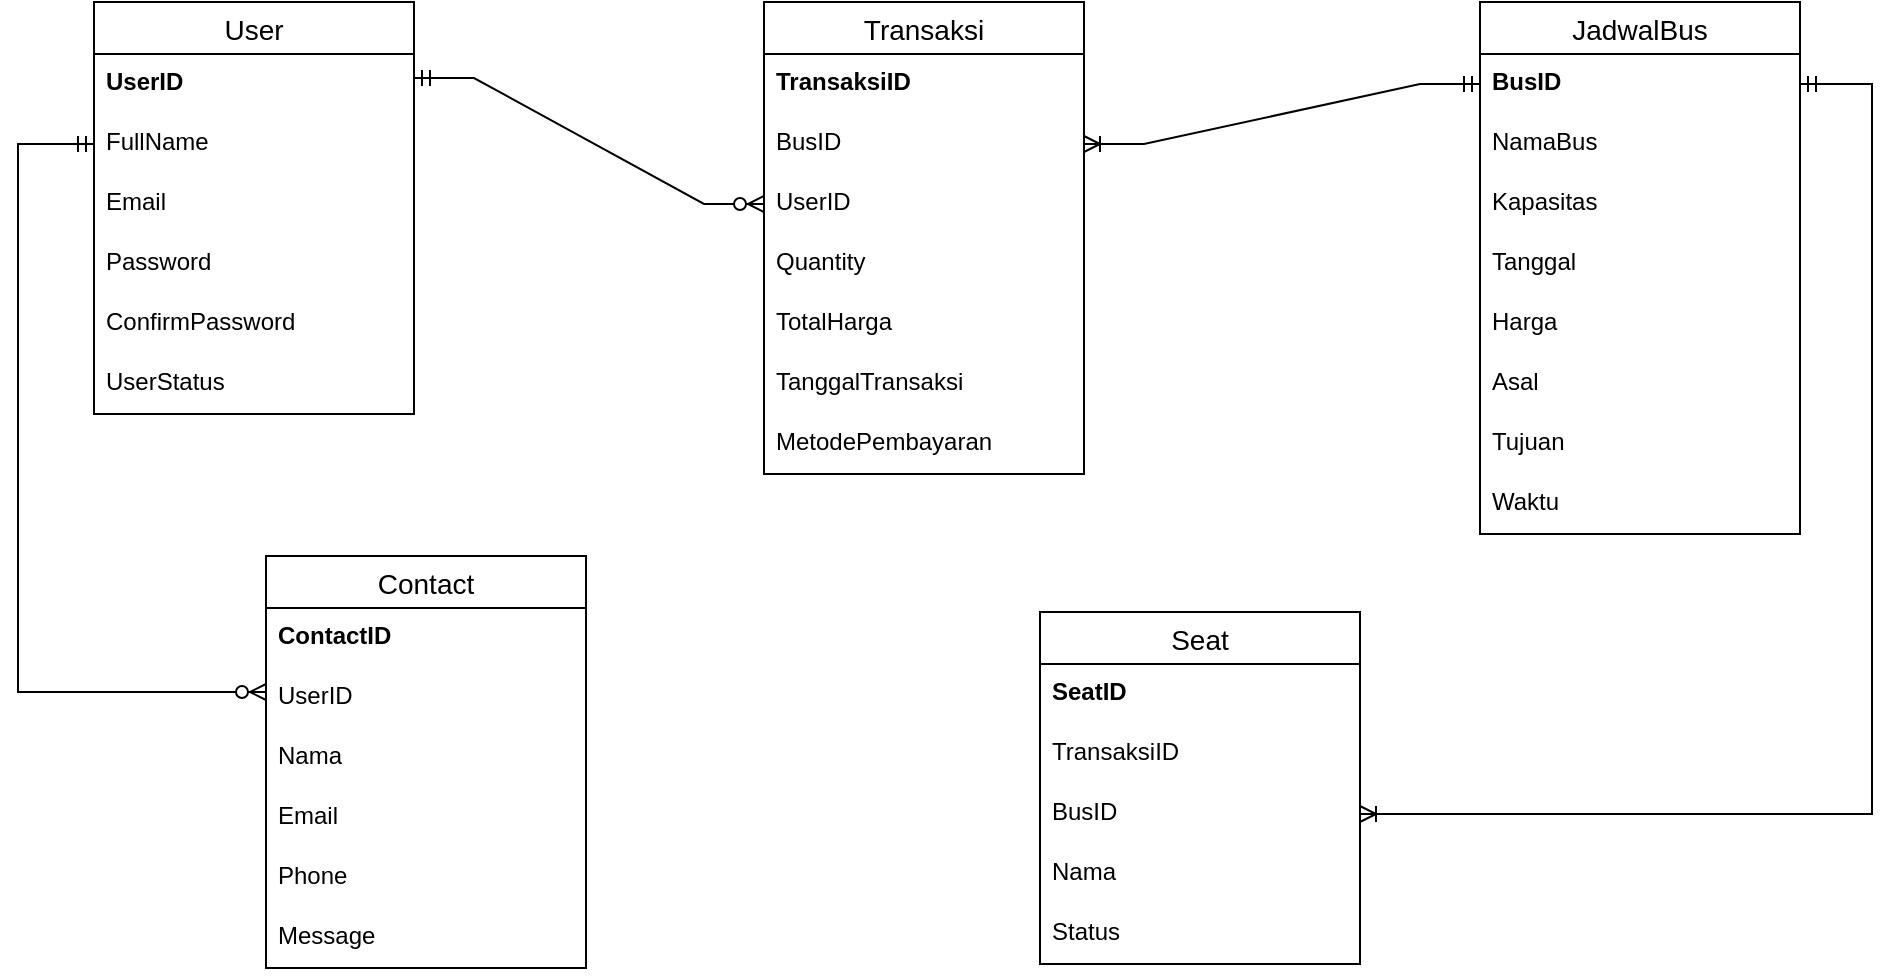 <mxfile version="17.4.2" type="device"><diagram id="YKHhDmk08bmuXcLWuIQM" name="Page-1"><mxGraphModel dx="1586" dy="1390" grid="0" gridSize="10" guides="1" tooltips="1" connect="1" arrows="1" fold="1" page="0" pageScale="1" pageWidth="827" pageHeight="1169" math="0" shadow="0"><root><mxCell id="0"/><mxCell id="1" parent="0"/><mxCell id="lmwjx1MKyH4sl7jgzBQX-1" value="User" style="swimlane;fontStyle=0;childLayout=stackLayout;horizontal=1;startSize=26;horizontalStack=0;resizeParent=1;resizeParentMax=0;resizeLast=0;collapsible=1;marginBottom=0;align=center;fontSize=14;" vertex="1" parent="1"><mxGeometry x="-6" y="-422" width="160" height="206" as="geometry"/></mxCell><mxCell id="lmwjx1MKyH4sl7jgzBQX-2" value="UserID" style="text;strokeColor=none;fillColor=none;spacingLeft=4;spacingRight=4;overflow=hidden;rotatable=0;points=[[0,0.5],[1,0.5]];portConstraint=eastwest;fontSize=12;fontStyle=1" vertex="1" parent="lmwjx1MKyH4sl7jgzBQX-1"><mxGeometry y="26" width="160" height="30" as="geometry"/></mxCell><mxCell id="lmwjx1MKyH4sl7jgzBQX-3" value="FullName" style="text;strokeColor=none;fillColor=none;spacingLeft=4;spacingRight=4;overflow=hidden;rotatable=0;points=[[0,0.5],[1,0.5]];portConstraint=eastwest;fontSize=12;" vertex="1" parent="lmwjx1MKyH4sl7jgzBQX-1"><mxGeometry y="56" width="160" height="30" as="geometry"/></mxCell><mxCell id="lmwjx1MKyH4sl7jgzBQX-4" value="Email" style="text;strokeColor=none;fillColor=none;spacingLeft=4;spacingRight=4;overflow=hidden;rotatable=0;points=[[0,0.5],[1,0.5]];portConstraint=eastwest;fontSize=12;" vertex="1" parent="lmwjx1MKyH4sl7jgzBQX-1"><mxGeometry y="86" width="160" height="30" as="geometry"/></mxCell><mxCell id="lmwjx1MKyH4sl7jgzBQX-9" value="Password" style="text;strokeColor=none;fillColor=none;spacingLeft=4;spacingRight=4;overflow=hidden;rotatable=0;points=[[0,0.5],[1,0.5]];portConstraint=eastwest;fontSize=12;" vertex="1" parent="lmwjx1MKyH4sl7jgzBQX-1"><mxGeometry y="116" width="160" height="30" as="geometry"/></mxCell><mxCell id="lmwjx1MKyH4sl7jgzBQX-10" value="ConfirmPassword" style="text;strokeColor=none;fillColor=none;spacingLeft=4;spacingRight=4;overflow=hidden;rotatable=0;points=[[0,0.5],[1,0.5]];portConstraint=eastwest;fontSize=12;" vertex="1" parent="lmwjx1MKyH4sl7jgzBQX-1"><mxGeometry y="146" width="160" height="30" as="geometry"/></mxCell><mxCell id="lmwjx1MKyH4sl7jgzBQX-11" value="UserStatus" style="text;strokeColor=none;fillColor=none;spacingLeft=4;spacingRight=4;overflow=hidden;rotatable=0;points=[[0,0.5],[1,0.5]];portConstraint=eastwest;fontSize=12;" vertex="1" parent="lmwjx1MKyH4sl7jgzBQX-1"><mxGeometry y="176" width="160" height="30" as="geometry"/></mxCell><mxCell id="lmwjx1MKyH4sl7jgzBQX-12" value="JadwalBus" style="swimlane;fontStyle=0;childLayout=stackLayout;horizontal=1;startSize=26;horizontalStack=0;resizeParent=1;resizeParentMax=0;resizeLast=0;collapsible=1;marginBottom=0;align=center;fontSize=14;" vertex="1" parent="1"><mxGeometry x="687" y="-422" width="160" height="266" as="geometry"/></mxCell><mxCell id="lmwjx1MKyH4sl7jgzBQX-13" value="BusID" style="text;strokeColor=none;fillColor=none;spacingLeft=4;spacingRight=4;overflow=hidden;rotatable=0;points=[[0,0.5],[1,0.5]];portConstraint=eastwest;fontSize=12;fontStyle=1" vertex="1" parent="lmwjx1MKyH4sl7jgzBQX-12"><mxGeometry y="26" width="160" height="30" as="geometry"/></mxCell><mxCell id="lmwjx1MKyH4sl7jgzBQX-14" value="NamaBus" style="text;strokeColor=none;fillColor=none;spacingLeft=4;spacingRight=4;overflow=hidden;rotatable=0;points=[[0,0.5],[1,0.5]];portConstraint=eastwest;fontSize=12;" vertex="1" parent="lmwjx1MKyH4sl7jgzBQX-12"><mxGeometry y="56" width="160" height="30" as="geometry"/></mxCell><mxCell id="lmwjx1MKyH4sl7jgzBQX-15" value="Kapasitas" style="text;strokeColor=none;fillColor=none;spacingLeft=4;spacingRight=4;overflow=hidden;rotatable=0;points=[[0,0.5],[1,0.5]];portConstraint=eastwest;fontSize=12;" vertex="1" parent="lmwjx1MKyH4sl7jgzBQX-12"><mxGeometry y="86" width="160" height="30" as="geometry"/></mxCell><mxCell id="lmwjx1MKyH4sl7jgzBQX-16" value="Tanggal" style="text;strokeColor=none;fillColor=none;spacingLeft=4;spacingRight=4;overflow=hidden;rotatable=0;points=[[0,0.5],[1,0.5]];portConstraint=eastwest;fontSize=12;" vertex="1" parent="lmwjx1MKyH4sl7jgzBQX-12"><mxGeometry y="116" width="160" height="30" as="geometry"/></mxCell><mxCell id="lmwjx1MKyH4sl7jgzBQX-17" value="Harga" style="text;strokeColor=none;fillColor=none;spacingLeft=4;spacingRight=4;overflow=hidden;rotatable=0;points=[[0,0.5],[1,0.5]];portConstraint=eastwest;fontSize=12;" vertex="1" parent="lmwjx1MKyH4sl7jgzBQX-12"><mxGeometry y="146" width="160" height="30" as="geometry"/></mxCell><mxCell id="lmwjx1MKyH4sl7jgzBQX-18" value="Asal" style="text;strokeColor=none;fillColor=none;spacingLeft=4;spacingRight=4;overflow=hidden;rotatable=0;points=[[0,0.5],[1,0.5]];portConstraint=eastwest;fontSize=12;" vertex="1" parent="lmwjx1MKyH4sl7jgzBQX-12"><mxGeometry y="176" width="160" height="30" as="geometry"/></mxCell><mxCell id="lmwjx1MKyH4sl7jgzBQX-19" value="Tujuan" style="text;strokeColor=none;fillColor=none;spacingLeft=4;spacingRight=4;overflow=hidden;rotatable=0;points=[[0,0.5],[1,0.5]];portConstraint=eastwest;fontSize=12;" vertex="1" parent="lmwjx1MKyH4sl7jgzBQX-12"><mxGeometry y="206" width="160" height="30" as="geometry"/></mxCell><mxCell id="lmwjx1MKyH4sl7jgzBQX-20" value="Waktu" style="text;strokeColor=none;fillColor=none;spacingLeft=4;spacingRight=4;overflow=hidden;rotatable=0;points=[[0,0.5],[1,0.5]];portConstraint=eastwest;fontSize=12;" vertex="1" parent="lmwjx1MKyH4sl7jgzBQX-12"><mxGeometry y="236" width="160" height="30" as="geometry"/></mxCell><mxCell id="lmwjx1MKyH4sl7jgzBQX-23" value="Contact" style="swimlane;fontStyle=0;childLayout=stackLayout;horizontal=1;startSize=26;horizontalStack=0;resizeParent=1;resizeParentMax=0;resizeLast=0;collapsible=1;marginBottom=0;align=center;fontSize=14;" vertex="1" parent="1"><mxGeometry x="80" y="-145" width="160" height="206" as="geometry"/></mxCell><mxCell id="lmwjx1MKyH4sl7jgzBQX-24" value="ContactID" style="text;strokeColor=none;fillColor=none;spacingLeft=4;spacingRight=4;overflow=hidden;rotatable=0;points=[[0,0.5],[1,0.5]];portConstraint=eastwest;fontSize=12;fontStyle=1" vertex="1" parent="lmwjx1MKyH4sl7jgzBQX-23"><mxGeometry y="26" width="160" height="30" as="geometry"/></mxCell><mxCell id="lmwjx1MKyH4sl7jgzBQX-50" value="UserID" style="text;strokeColor=none;fillColor=none;spacingLeft=4;spacingRight=4;overflow=hidden;rotatable=0;points=[[0,0.5],[1,0.5]];portConstraint=eastwest;fontSize=12;fontStyle=0" vertex="1" parent="lmwjx1MKyH4sl7jgzBQX-23"><mxGeometry y="56" width="160" height="30" as="geometry"/></mxCell><mxCell id="lmwjx1MKyH4sl7jgzBQX-25" value="Nama" style="text;strokeColor=none;fillColor=none;spacingLeft=4;spacingRight=4;overflow=hidden;rotatable=0;points=[[0,0.5],[1,0.5]];portConstraint=eastwest;fontSize=12;" vertex="1" parent="lmwjx1MKyH4sl7jgzBQX-23"><mxGeometry y="86" width="160" height="30" as="geometry"/></mxCell><mxCell id="lmwjx1MKyH4sl7jgzBQX-26" value="Email" style="text;strokeColor=none;fillColor=none;spacingLeft=4;spacingRight=4;overflow=hidden;rotatable=0;points=[[0,0.5],[1,0.5]];portConstraint=eastwest;fontSize=12;" vertex="1" parent="lmwjx1MKyH4sl7jgzBQX-23"><mxGeometry y="116" width="160" height="30" as="geometry"/></mxCell><mxCell id="lmwjx1MKyH4sl7jgzBQX-27" value="Phone" style="text;strokeColor=none;fillColor=none;spacingLeft=4;spacingRight=4;overflow=hidden;rotatable=0;points=[[0,0.5],[1,0.5]];portConstraint=eastwest;fontSize=12;" vertex="1" parent="lmwjx1MKyH4sl7jgzBQX-23"><mxGeometry y="146" width="160" height="30" as="geometry"/></mxCell><mxCell id="lmwjx1MKyH4sl7jgzBQX-28" value="Message" style="text;strokeColor=none;fillColor=none;spacingLeft=4;spacingRight=4;overflow=hidden;rotatable=0;points=[[0,0.5],[1,0.5]];portConstraint=eastwest;fontSize=12;" vertex="1" parent="lmwjx1MKyH4sl7jgzBQX-23"><mxGeometry y="176" width="160" height="30" as="geometry"/></mxCell><mxCell id="lmwjx1MKyH4sl7jgzBQX-30" value="Transaksi" style="swimlane;fontStyle=0;childLayout=stackLayout;horizontal=1;startSize=26;horizontalStack=0;resizeParent=1;resizeParentMax=0;resizeLast=0;collapsible=1;marginBottom=0;align=center;fontSize=14;" vertex="1" parent="1"><mxGeometry x="329" y="-422" width="160" height="236" as="geometry"/></mxCell><mxCell id="lmwjx1MKyH4sl7jgzBQX-31" value="TransaksiID" style="text;strokeColor=none;fillColor=none;spacingLeft=4;spacingRight=4;overflow=hidden;rotatable=0;points=[[0,0.5],[1,0.5]];portConstraint=eastwest;fontSize=12;fontStyle=1" vertex="1" parent="lmwjx1MKyH4sl7jgzBQX-30"><mxGeometry y="26" width="160" height="30" as="geometry"/></mxCell><mxCell id="lmwjx1MKyH4sl7jgzBQX-32" value="BusID" style="text;strokeColor=none;fillColor=none;spacingLeft=4;spacingRight=4;overflow=hidden;rotatable=0;points=[[0,0.5],[1,0.5]];portConstraint=eastwest;fontSize=12;" vertex="1" parent="lmwjx1MKyH4sl7jgzBQX-30"><mxGeometry y="56" width="160" height="30" as="geometry"/></mxCell><mxCell id="lmwjx1MKyH4sl7jgzBQX-33" value="UserID" style="text;strokeColor=none;fillColor=none;spacingLeft=4;spacingRight=4;overflow=hidden;rotatable=0;points=[[0,0.5],[1,0.5]];portConstraint=eastwest;fontSize=12;" vertex="1" parent="lmwjx1MKyH4sl7jgzBQX-30"><mxGeometry y="86" width="160" height="30" as="geometry"/></mxCell><mxCell id="lmwjx1MKyH4sl7jgzBQX-34" value="Quantity" style="text;strokeColor=none;fillColor=none;spacingLeft=4;spacingRight=4;overflow=hidden;rotatable=0;points=[[0,0.5],[1,0.5]];portConstraint=eastwest;fontSize=12;" vertex="1" parent="lmwjx1MKyH4sl7jgzBQX-30"><mxGeometry y="116" width="160" height="30" as="geometry"/></mxCell><mxCell id="lmwjx1MKyH4sl7jgzBQX-35" value="TotalHarga" style="text;strokeColor=none;fillColor=none;spacingLeft=4;spacingRight=4;overflow=hidden;rotatable=0;points=[[0,0.5],[1,0.5]];portConstraint=eastwest;fontSize=12;" vertex="1" parent="lmwjx1MKyH4sl7jgzBQX-30"><mxGeometry y="146" width="160" height="30" as="geometry"/></mxCell><mxCell id="lmwjx1MKyH4sl7jgzBQX-36" value="TanggalTransaksi" style="text;strokeColor=none;fillColor=none;spacingLeft=4;spacingRight=4;overflow=hidden;rotatable=0;points=[[0,0.5],[1,0.5]];portConstraint=eastwest;fontSize=12;" vertex="1" parent="lmwjx1MKyH4sl7jgzBQX-30"><mxGeometry y="176" width="160" height="30" as="geometry"/></mxCell><mxCell id="lmwjx1MKyH4sl7jgzBQX-37" value="MetodePembayaran" style="text;strokeColor=none;fillColor=none;spacingLeft=4;spacingRight=4;overflow=hidden;rotatable=0;points=[[0,0.5],[1,0.5]];portConstraint=eastwest;fontSize=12;" vertex="1" parent="lmwjx1MKyH4sl7jgzBQX-30"><mxGeometry y="206" width="160" height="30" as="geometry"/></mxCell><mxCell id="lmwjx1MKyH4sl7jgzBQX-38" value="Seat" style="swimlane;fontStyle=0;childLayout=stackLayout;horizontal=1;startSize=26;horizontalStack=0;resizeParent=1;resizeParentMax=0;resizeLast=0;collapsible=1;marginBottom=0;align=center;fontSize=14;" vertex="1" parent="1"><mxGeometry x="467" y="-117" width="160" height="176" as="geometry"/></mxCell><mxCell id="lmwjx1MKyH4sl7jgzBQX-39" value="SeatID" style="text;strokeColor=none;fillColor=none;spacingLeft=4;spacingRight=4;overflow=hidden;rotatable=0;points=[[0,0.5],[1,0.5]];portConstraint=eastwest;fontSize=12;fontStyle=1" vertex="1" parent="lmwjx1MKyH4sl7jgzBQX-38"><mxGeometry y="26" width="160" height="30" as="geometry"/></mxCell><mxCell id="lmwjx1MKyH4sl7jgzBQX-52" value="TransaksiID" style="text;strokeColor=none;fillColor=none;spacingLeft=4;spacingRight=4;overflow=hidden;rotatable=0;points=[[0,0.5],[1,0.5]];portConstraint=eastwest;fontSize=12;fontStyle=0" vertex="1" parent="lmwjx1MKyH4sl7jgzBQX-38"><mxGeometry y="56" width="160" height="30" as="geometry"/></mxCell><mxCell id="lmwjx1MKyH4sl7jgzBQX-40" value="BusID" style="text;strokeColor=none;fillColor=none;spacingLeft=4;spacingRight=4;overflow=hidden;rotatable=0;points=[[0,0.5],[1,0.5]];portConstraint=eastwest;fontSize=12;" vertex="1" parent="lmwjx1MKyH4sl7jgzBQX-38"><mxGeometry y="86" width="160" height="30" as="geometry"/></mxCell><mxCell id="lmwjx1MKyH4sl7jgzBQX-41" value="Nama" style="text;strokeColor=none;fillColor=none;spacingLeft=4;spacingRight=4;overflow=hidden;rotatable=0;points=[[0,0.5],[1,0.5]];portConstraint=eastwest;fontSize=12;" vertex="1" parent="lmwjx1MKyH4sl7jgzBQX-38"><mxGeometry y="116" width="160" height="30" as="geometry"/></mxCell><mxCell id="lmwjx1MKyH4sl7jgzBQX-42" value="Status" style="text;strokeColor=none;fillColor=none;spacingLeft=4;spacingRight=4;overflow=hidden;rotatable=0;points=[[0,0.5],[1,0.5]];portConstraint=eastwest;fontSize=12;" vertex="1" parent="lmwjx1MKyH4sl7jgzBQX-38"><mxGeometry y="146" width="160" height="30" as="geometry"/></mxCell><mxCell id="lmwjx1MKyH4sl7jgzBQX-45" value="" style="edgeStyle=entityRelationEdgeStyle;fontSize=12;html=1;endArrow=ERzeroToMany;startArrow=ERmandOne;rounded=0;entryX=0;entryY=0.5;entryDx=0;entryDy=0;" edge="1" parent="1" target="lmwjx1MKyH4sl7jgzBQX-33"><mxGeometry width="100" height="100" relative="1" as="geometry"><mxPoint x="154" y="-384" as="sourcePoint"/><mxPoint x="254" y="-484" as="targetPoint"/></mxGeometry></mxCell><mxCell id="lmwjx1MKyH4sl7jgzBQX-46" value="" style="edgeStyle=entityRelationEdgeStyle;fontSize=12;html=1;endArrow=ERoneToMany;startArrow=ERmandOne;rounded=0;exitX=0;exitY=0.5;exitDx=0;exitDy=0;entryX=1;entryY=0.5;entryDx=0;entryDy=0;" edge="1" parent="1" source="lmwjx1MKyH4sl7jgzBQX-13" target="lmwjx1MKyH4sl7jgzBQX-32"><mxGeometry width="100" height="100" relative="1" as="geometry"><mxPoint x="434" y="-261" as="sourcePoint"/><mxPoint x="534" y="-361" as="targetPoint"/></mxGeometry></mxCell><mxCell id="lmwjx1MKyH4sl7jgzBQX-48" value="" style="edgeStyle=orthogonalEdgeStyle;fontSize=12;html=1;endArrow=ERoneToMany;startArrow=ERmandOne;rounded=0;exitX=1;exitY=0.5;exitDx=0;exitDy=0;entryX=1;entryY=0.5;entryDx=0;entryDy=0;" edge="1" parent="1" source="lmwjx1MKyH4sl7jgzBQX-13" target="lmwjx1MKyH4sl7jgzBQX-40"><mxGeometry width="100" height="100" relative="1" as="geometry"><mxPoint x="696" y="-321" as="sourcePoint"/><mxPoint x="498" y="-291" as="targetPoint"/><Array as="points"><mxPoint x="883" y="-381"/><mxPoint x="883" y="-16"/></Array></mxGeometry></mxCell><mxCell id="lmwjx1MKyH4sl7jgzBQX-51" value="" style="fontSize=12;html=1;endArrow=ERzeroToMany;startArrow=ERmandOne;rounded=0;exitX=0;exitY=0.5;exitDx=0;exitDy=0;edgeStyle=orthogonalEdgeStyle;" edge="1" parent="1" source="lmwjx1MKyH4sl7jgzBQX-3"><mxGeometry width="100" height="100" relative="1" as="geometry"><mxPoint x="-20" y="23" as="sourcePoint"/><mxPoint x="80" y="-77" as="targetPoint"/><Array as="points"><mxPoint x="-44" y="-351"/><mxPoint x="-44" y="-77"/></Array></mxGeometry></mxCell></root></mxGraphModel></diagram></mxfile>